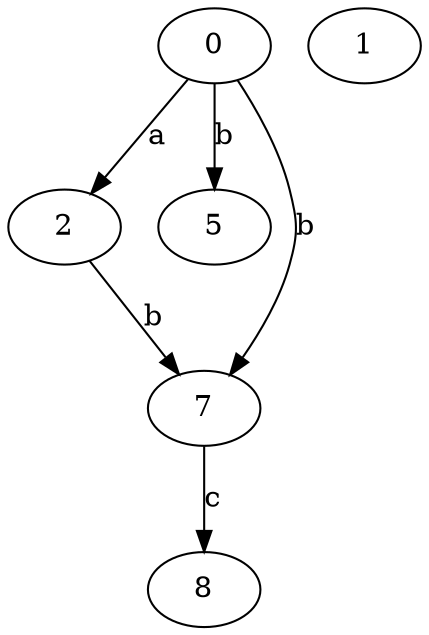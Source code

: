 strict digraph  {
0;
2;
5;
1;
7;
8;
0 -> 2  [label=a];
0 -> 5  [label=b];
0 -> 7  [label=b];
2 -> 7  [label=b];
7 -> 8  [label=c];
}
